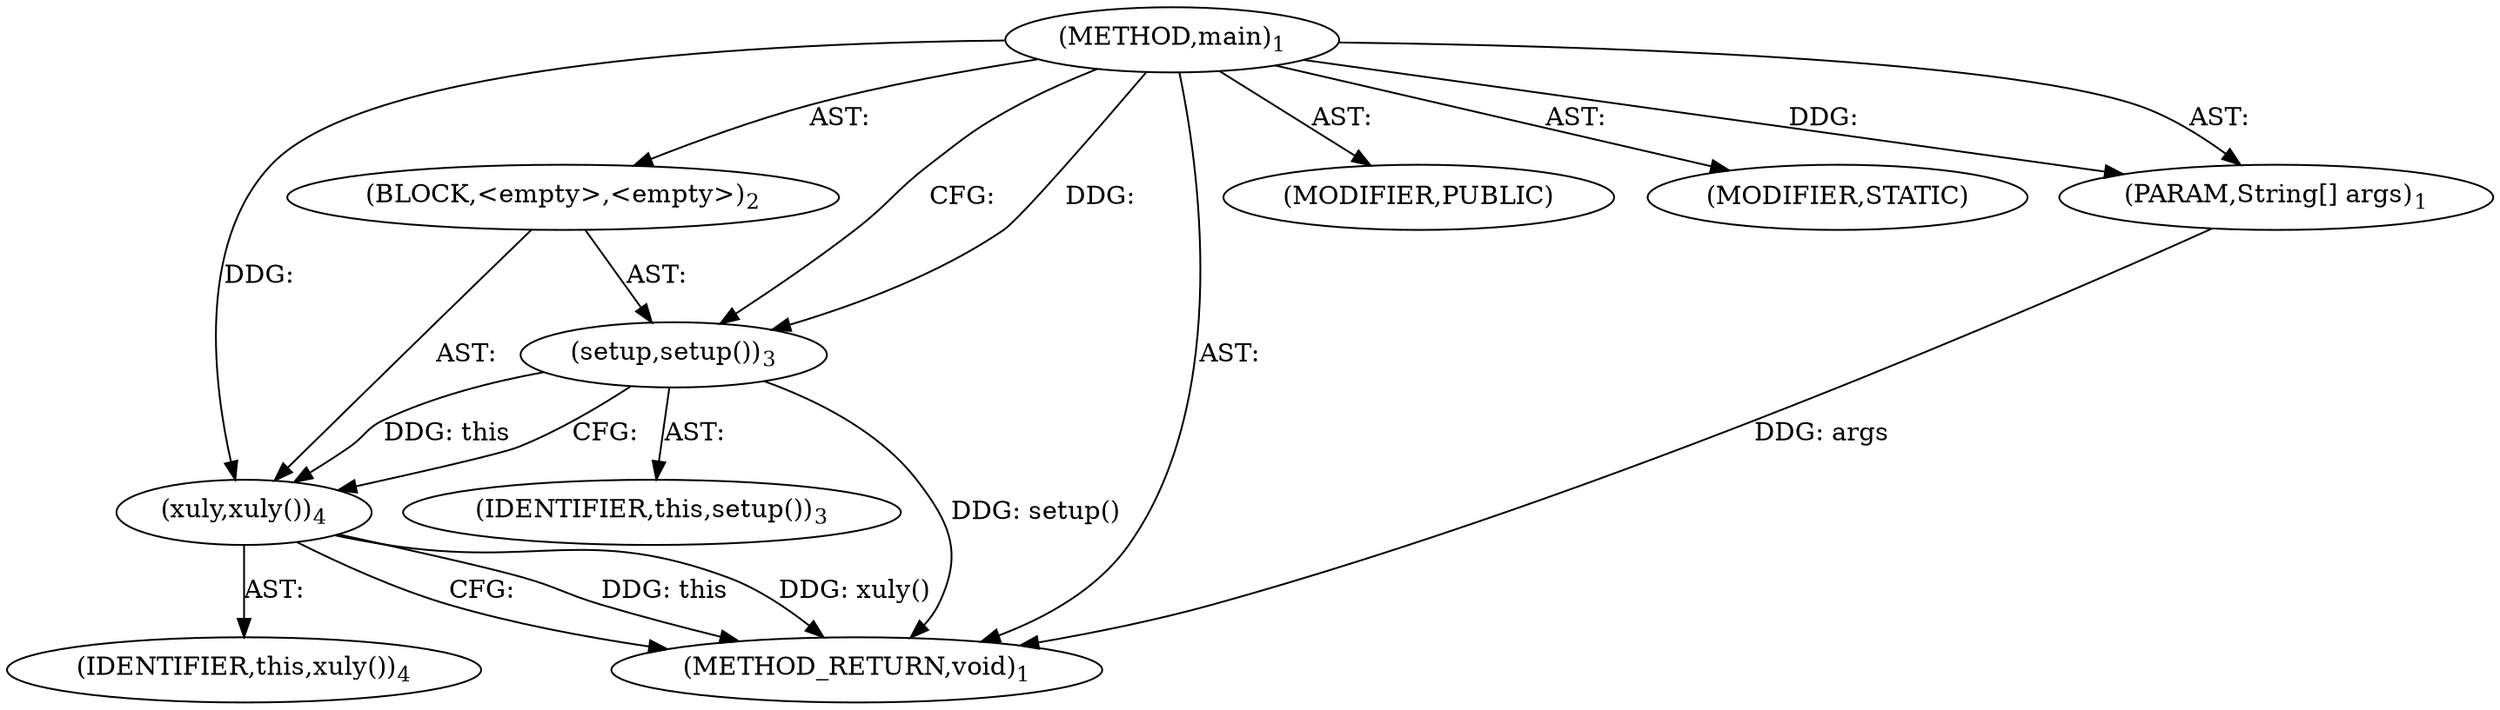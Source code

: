 digraph "main" {  
"17" [label = <(METHOD,main)<SUB>1</SUB>> ]
"18" [label = <(PARAM,String[] args)<SUB>1</SUB>> ]
"19" [label = <(BLOCK,&lt;empty&gt;,&lt;empty&gt;)<SUB>2</SUB>> ]
"20" [label = <(setup,setup())<SUB>3</SUB>> ]
"21" [label = <(IDENTIFIER,this,setup())<SUB>3</SUB>> ]
"22" [label = <(xuly,xuly())<SUB>4</SUB>> ]
"23" [label = <(IDENTIFIER,this,xuly())<SUB>4</SUB>> ]
"24" [label = <(MODIFIER,PUBLIC)> ]
"25" [label = <(MODIFIER,STATIC)> ]
"26" [label = <(METHOD_RETURN,void)<SUB>1</SUB>> ]
  "17" -> "18"  [ label = "AST: "] 
  "17" -> "19"  [ label = "AST: "] 
  "17" -> "24"  [ label = "AST: "] 
  "17" -> "25"  [ label = "AST: "] 
  "17" -> "26"  [ label = "AST: "] 
  "19" -> "20"  [ label = "AST: "] 
  "19" -> "22"  [ label = "AST: "] 
  "20" -> "21"  [ label = "AST: "] 
  "22" -> "23"  [ label = "AST: "] 
  "20" -> "22"  [ label = "CFG: "] 
  "22" -> "26"  [ label = "CFG: "] 
  "17" -> "20"  [ label = "CFG: "] 
  "18" -> "26"  [ label = "DDG: args"] 
  "20" -> "26"  [ label = "DDG: setup()"] 
  "22" -> "26"  [ label = "DDG: this"] 
  "22" -> "26"  [ label = "DDG: xuly()"] 
  "17" -> "18"  [ label = "DDG: "] 
  "17" -> "20"  [ label = "DDG: "] 
  "20" -> "22"  [ label = "DDG: this"] 
  "17" -> "22"  [ label = "DDG: "] 
}
